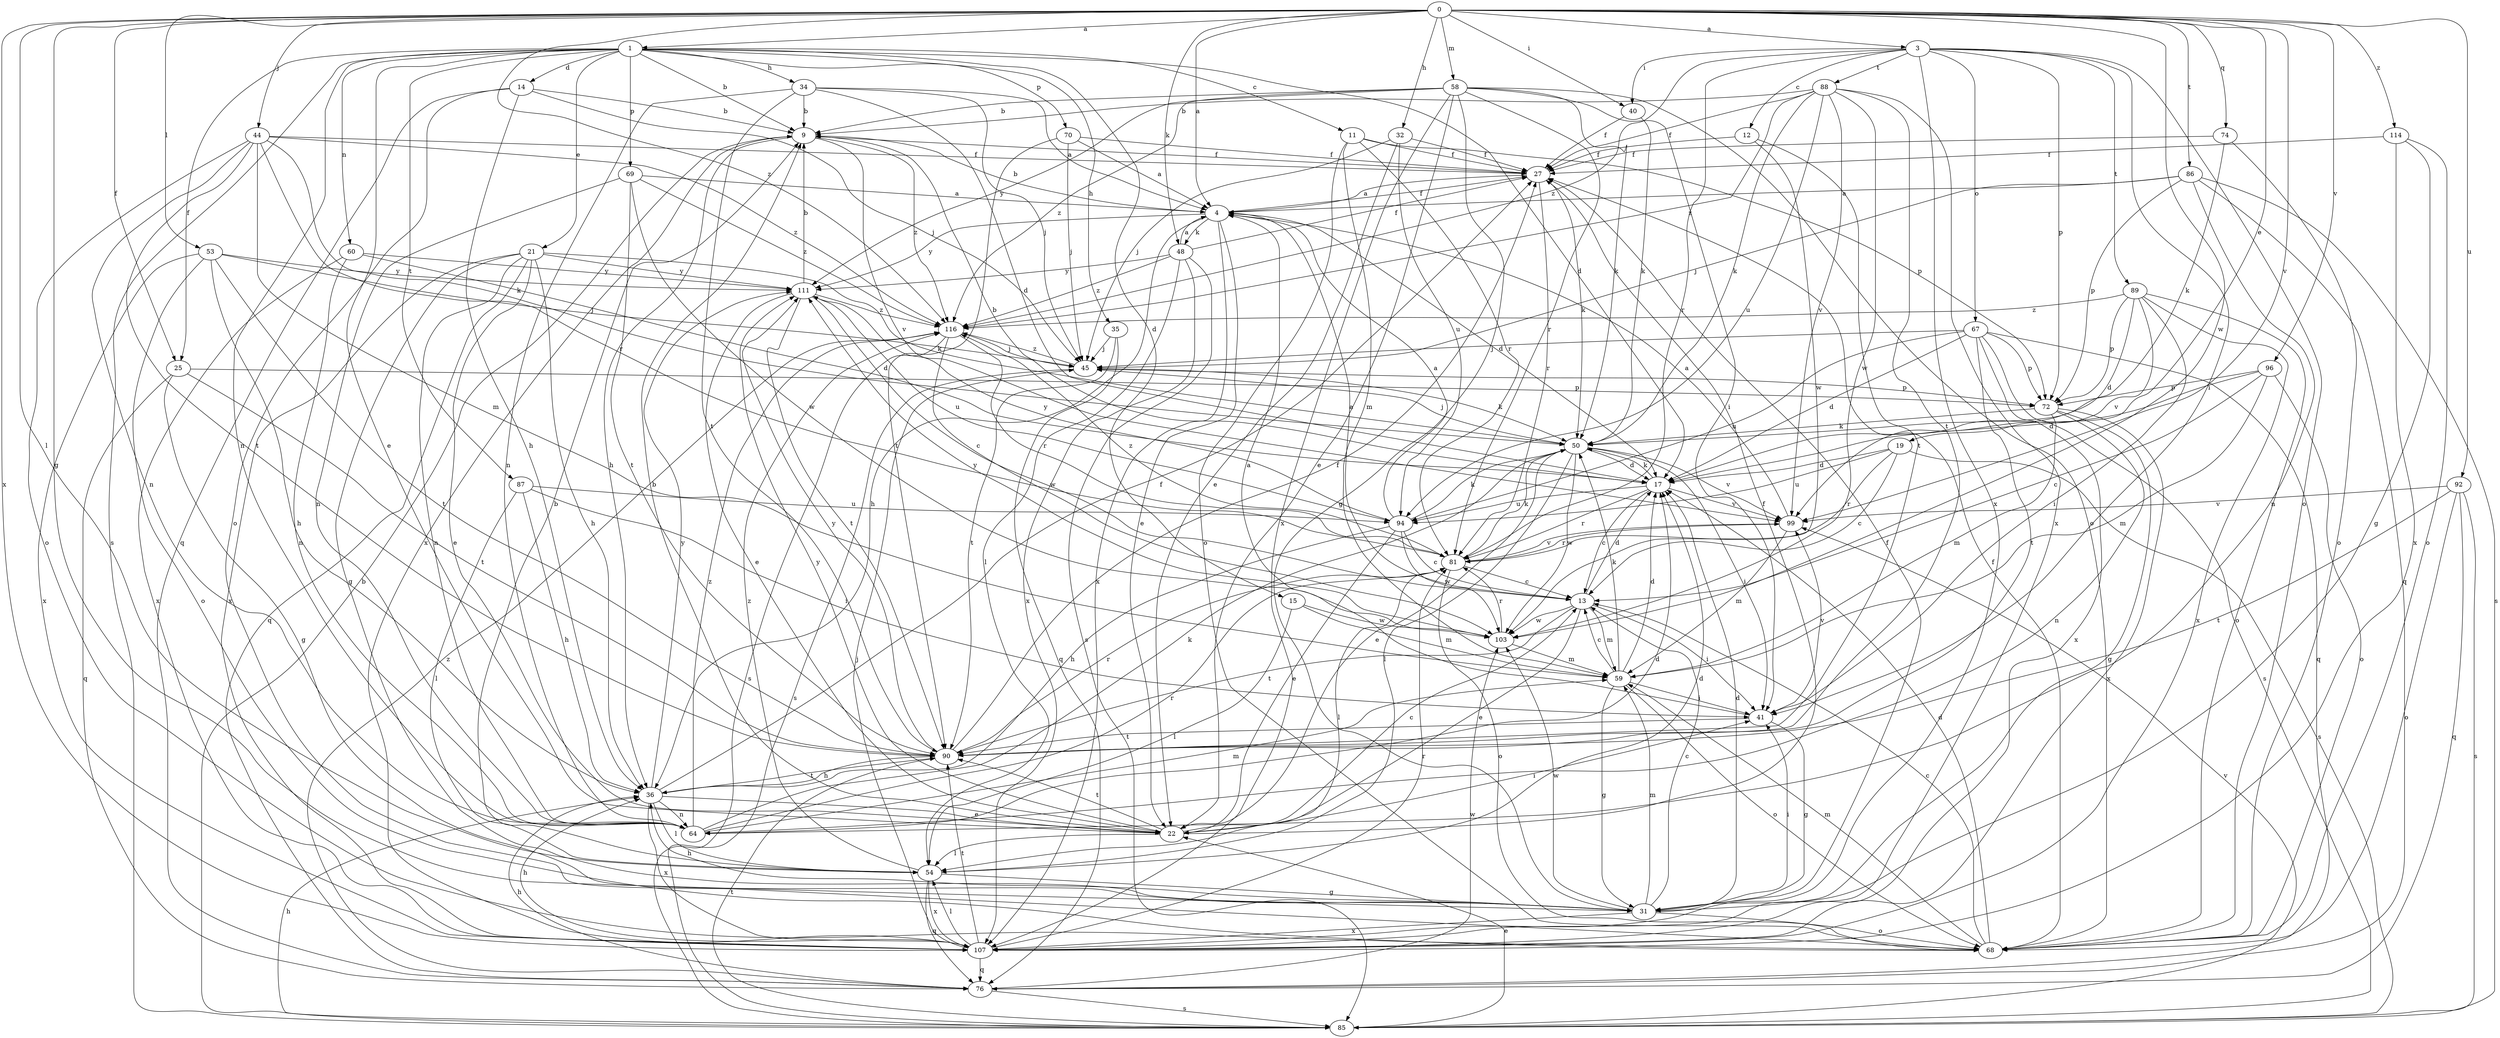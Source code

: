 strict digraph  {
0;
1;
3;
4;
9;
11;
12;
13;
14;
15;
17;
19;
21;
22;
25;
27;
31;
32;
34;
35;
36;
40;
41;
44;
45;
48;
50;
53;
54;
58;
59;
60;
64;
67;
68;
69;
70;
72;
74;
76;
81;
85;
86;
87;
88;
89;
90;
92;
94;
96;
99;
103;
107;
111;
114;
116;
0 -> 1  [label=a];
0 -> 3  [label=a];
0 -> 4  [label=a];
0 -> 19  [label=e];
0 -> 25  [label=f];
0 -> 31  [label=g];
0 -> 32  [label=h];
0 -> 40  [label=i];
0 -> 44  [label=j];
0 -> 48  [label=k];
0 -> 53  [label=l];
0 -> 54  [label=l];
0 -> 58  [label=m];
0 -> 74  [label=q];
0 -> 86  [label=t];
0 -> 92  [label=u];
0 -> 96  [label=v];
0 -> 99  [label=v];
0 -> 103  [label=w];
0 -> 107  [label=x];
0 -> 114  [label=z];
0 -> 116  [label=z];
1 -> 9  [label=b];
1 -> 11  [label=c];
1 -> 14  [label=d];
1 -> 15  [label=d];
1 -> 17  [label=d];
1 -> 21  [label=e];
1 -> 22  [label=e];
1 -> 25  [label=f];
1 -> 34  [label=h];
1 -> 35  [label=h];
1 -> 60  [label=n];
1 -> 64  [label=n];
1 -> 69  [label=p];
1 -> 70  [label=p];
1 -> 85  [label=s];
1 -> 87  [label=t];
3 -> 12  [label=c];
3 -> 40  [label=i];
3 -> 41  [label=i];
3 -> 67  [label=o];
3 -> 68  [label=o];
3 -> 72  [label=p];
3 -> 81  [label=r];
3 -> 88  [label=t];
3 -> 89  [label=t];
3 -> 107  [label=x];
3 -> 116  [label=z];
4 -> 9  [label=b];
4 -> 17  [label=d];
4 -> 22  [label=e];
4 -> 27  [label=f];
4 -> 36  [label=h];
4 -> 48  [label=k];
4 -> 107  [label=x];
4 -> 111  [label=y];
9 -> 27  [label=f];
9 -> 36  [label=h];
9 -> 99  [label=v];
9 -> 107  [label=x];
9 -> 116  [label=z];
11 -> 27  [label=f];
11 -> 59  [label=m];
11 -> 68  [label=o];
11 -> 72  [label=p];
11 -> 81  [label=r];
12 -> 27  [label=f];
12 -> 90  [label=t];
12 -> 103  [label=w];
13 -> 4  [label=a];
13 -> 17  [label=d];
13 -> 22  [label=e];
13 -> 41  [label=i];
13 -> 59  [label=m];
13 -> 90  [label=t];
13 -> 103  [label=w];
14 -> 9  [label=b];
14 -> 36  [label=h];
14 -> 45  [label=j];
14 -> 68  [label=o];
14 -> 76  [label=q];
15 -> 54  [label=l];
15 -> 59  [label=m];
15 -> 103  [label=w];
17 -> 9  [label=b];
17 -> 13  [label=c];
17 -> 50  [label=k];
17 -> 81  [label=r];
17 -> 94  [label=u];
17 -> 99  [label=v];
19 -> 13  [label=c];
19 -> 17  [label=d];
19 -> 81  [label=r];
19 -> 85  [label=s];
19 -> 94  [label=u];
21 -> 22  [label=e];
21 -> 31  [label=g];
21 -> 36  [label=h];
21 -> 50  [label=k];
21 -> 64  [label=n];
21 -> 76  [label=q];
21 -> 107  [label=x];
21 -> 111  [label=y];
22 -> 9  [label=b];
22 -> 13  [label=c];
22 -> 27  [label=f];
22 -> 41  [label=i];
22 -> 54  [label=l];
22 -> 90  [label=t];
22 -> 111  [label=y];
25 -> 31  [label=g];
25 -> 72  [label=p];
25 -> 76  [label=q];
25 -> 90  [label=t];
27 -> 4  [label=a];
27 -> 50  [label=k];
27 -> 81  [label=r];
31 -> 13  [label=c];
31 -> 17  [label=d];
31 -> 27  [label=f];
31 -> 36  [label=h];
31 -> 41  [label=i];
31 -> 59  [label=m];
31 -> 68  [label=o];
31 -> 103  [label=w];
31 -> 107  [label=x];
32 -> 22  [label=e];
32 -> 27  [label=f];
32 -> 45  [label=j];
32 -> 94  [label=u];
34 -> 4  [label=a];
34 -> 9  [label=b];
34 -> 17  [label=d];
34 -> 45  [label=j];
34 -> 64  [label=n];
34 -> 90  [label=t];
35 -> 45  [label=j];
35 -> 76  [label=q];
35 -> 90  [label=t];
36 -> 22  [label=e];
36 -> 27  [label=f];
36 -> 54  [label=l];
36 -> 64  [label=n];
36 -> 90  [label=t];
36 -> 107  [label=x];
36 -> 111  [label=y];
40 -> 27  [label=f];
40 -> 50  [label=k];
41 -> 4  [label=a];
41 -> 31  [label=g];
41 -> 90  [label=t];
41 -> 99  [label=v];
44 -> 27  [label=f];
44 -> 50  [label=k];
44 -> 59  [label=m];
44 -> 64  [label=n];
44 -> 68  [label=o];
44 -> 81  [label=r];
44 -> 90  [label=t];
44 -> 116  [label=z];
45 -> 50  [label=k];
45 -> 72  [label=p];
45 -> 85  [label=s];
45 -> 116  [label=z];
48 -> 4  [label=a];
48 -> 27  [label=f];
48 -> 54  [label=l];
48 -> 85  [label=s];
48 -> 107  [label=x];
48 -> 111  [label=y];
48 -> 116  [label=z];
50 -> 17  [label=d];
50 -> 22  [label=e];
50 -> 41  [label=i];
50 -> 45  [label=j];
50 -> 54  [label=l];
50 -> 99  [label=v];
50 -> 103  [label=w];
53 -> 36  [label=h];
53 -> 45  [label=j];
53 -> 68  [label=o];
53 -> 90  [label=t];
53 -> 107  [label=x];
53 -> 111  [label=y];
54 -> 9  [label=b];
54 -> 17  [label=d];
54 -> 31  [label=g];
54 -> 76  [label=q];
54 -> 107  [label=x];
54 -> 116  [label=z];
58 -> 9  [label=b];
58 -> 22  [label=e];
58 -> 31  [label=g];
58 -> 41  [label=i];
58 -> 50  [label=k];
58 -> 68  [label=o];
58 -> 81  [label=r];
58 -> 107  [label=x];
58 -> 111  [label=y];
58 -> 116  [label=z];
59 -> 13  [label=c];
59 -> 17  [label=d];
59 -> 31  [label=g];
59 -> 41  [label=i];
59 -> 50  [label=k];
59 -> 68  [label=o];
60 -> 17  [label=d];
60 -> 64  [label=n];
60 -> 107  [label=x];
60 -> 111  [label=y];
64 -> 17  [label=d];
64 -> 50  [label=k];
64 -> 59  [label=m];
64 -> 81  [label=r];
64 -> 116  [label=z];
67 -> 17  [label=d];
67 -> 45  [label=j];
67 -> 72  [label=p];
67 -> 76  [label=q];
67 -> 85  [label=s];
67 -> 90  [label=t];
67 -> 94  [label=u];
67 -> 107  [label=x];
68 -> 13  [label=c];
68 -> 17  [label=d];
68 -> 27  [label=f];
68 -> 59  [label=m];
69 -> 4  [label=a];
69 -> 64  [label=n];
69 -> 90  [label=t];
69 -> 103  [label=w];
69 -> 116  [label=z];
70 -> 4  [label=a];
70 -> 27  [label=f];
70 -> 45  [label=j];
70 -> 90  [label=t];
72 -> 31  [label=g];
72 -> 50  [label=k];
72 -> 59  [label=m];
72 -> 64  [label=n];
72 -> 107  [label=x];
74 -> 27  [label=f];
74 -> 50  [label=k];
74 -> 68  [label=o];
76 -> 36  [label=h];
76 -> 85  [label=s];
76 -> 103  [label=w];
76 -> 116  [label=z];
81 -> 13  [label=c];
81 -> 50  [label=k];
81 -> 54  [label=l];
81 -> 68  [label=o];
81 -> 99  [label=v];
81 -> 116  [label=z];
85 -> 9  [label=b];
85 -> 22  [label=e];
85 -> 36  [label=h];
85 -> 90  [label=t];
85 -> 99  [label=v];
86 -> 4  [label=a];
86 -> 45  [label=j];
86 -> 64  [label=n];
86 -> 72  [label=p];
86 -> 76  [label=q];
86 -> 85  [label=s];
87 -> 36  [label=h];
87 -> 41  [label=i];
87 -> 54  [label=l];
87 -> 94  [label=u];
88 -> 9  [label=b];
88 -> 27  [label=f];
88 -> 50  [label=k];
88 -> 90  [label=t];
88 -> 94  [label=u];
88 -> 99  [label=v];
88 -> 103  [label=w];
88 -> 107  [label=x];
88 -> 116  [label=z];
89 -> 17  [label=d];
89 -> 41  [label=i];
89 -> 68  [label=o];
89 -> 72  [label=p];
89 -> 99  [label=v];
89 -> 107  [label=x];
89 -> 116  [label=z];
90 -> 27  [label=f];
90 -> 36  [label=h];
90 -> 81  [label=r];
90 -> 111  [label=y];
92 -> 68  [label=o];
92 -> 76  [label=q];
92 -> 85  [label=s];
92 -> 90  [label=t];
92 -> 99  [label=v];
94 -> 4  [label=a];
94 -> 13  [label=c];
94 -> 22  [label=e];
94 -> 36  [label=h];
94 -> 50  [label=k];
94 -> 103  [label=w];
94 -> 111  [label=y];
96 -> 13  [label=c];
96 -> 17  [label=d];
96 -> 59  [label=m];
96 -> 68  [label=o];
96 -> 72  [label=p];
99 -> 4  [label=a];
99 -> 59  [label=m];
99 -> 81  [label=r];
103 -> 59  [label=m];
103 -> 81  [label=r];
103 -> 111  [label=y];
107 -> 36  [label=h];
107 -> 45  [label=j];
107 -> 54  [label=l];
107 -> 76  [label=q];
107 -> 81  [label=r];
107 -> 90  [label=t];
111 -> 9  [label=b];
111 -> 13  [label=c];
111 -> 22  [label=e];
111 -> 90  [label=t];
111 -> 94  [label=u];
111 -> 116  [label=z];
114 -> 27  [label=f];
114 -> 31  [label=g];
114 -> 68  [label=o];
114 -> 107  [label=x];
116 -> 45  [label=j];
116 -> 81  [label=r];
116 -> 85  [label=s];
116 -> 103  [label=w];
}
